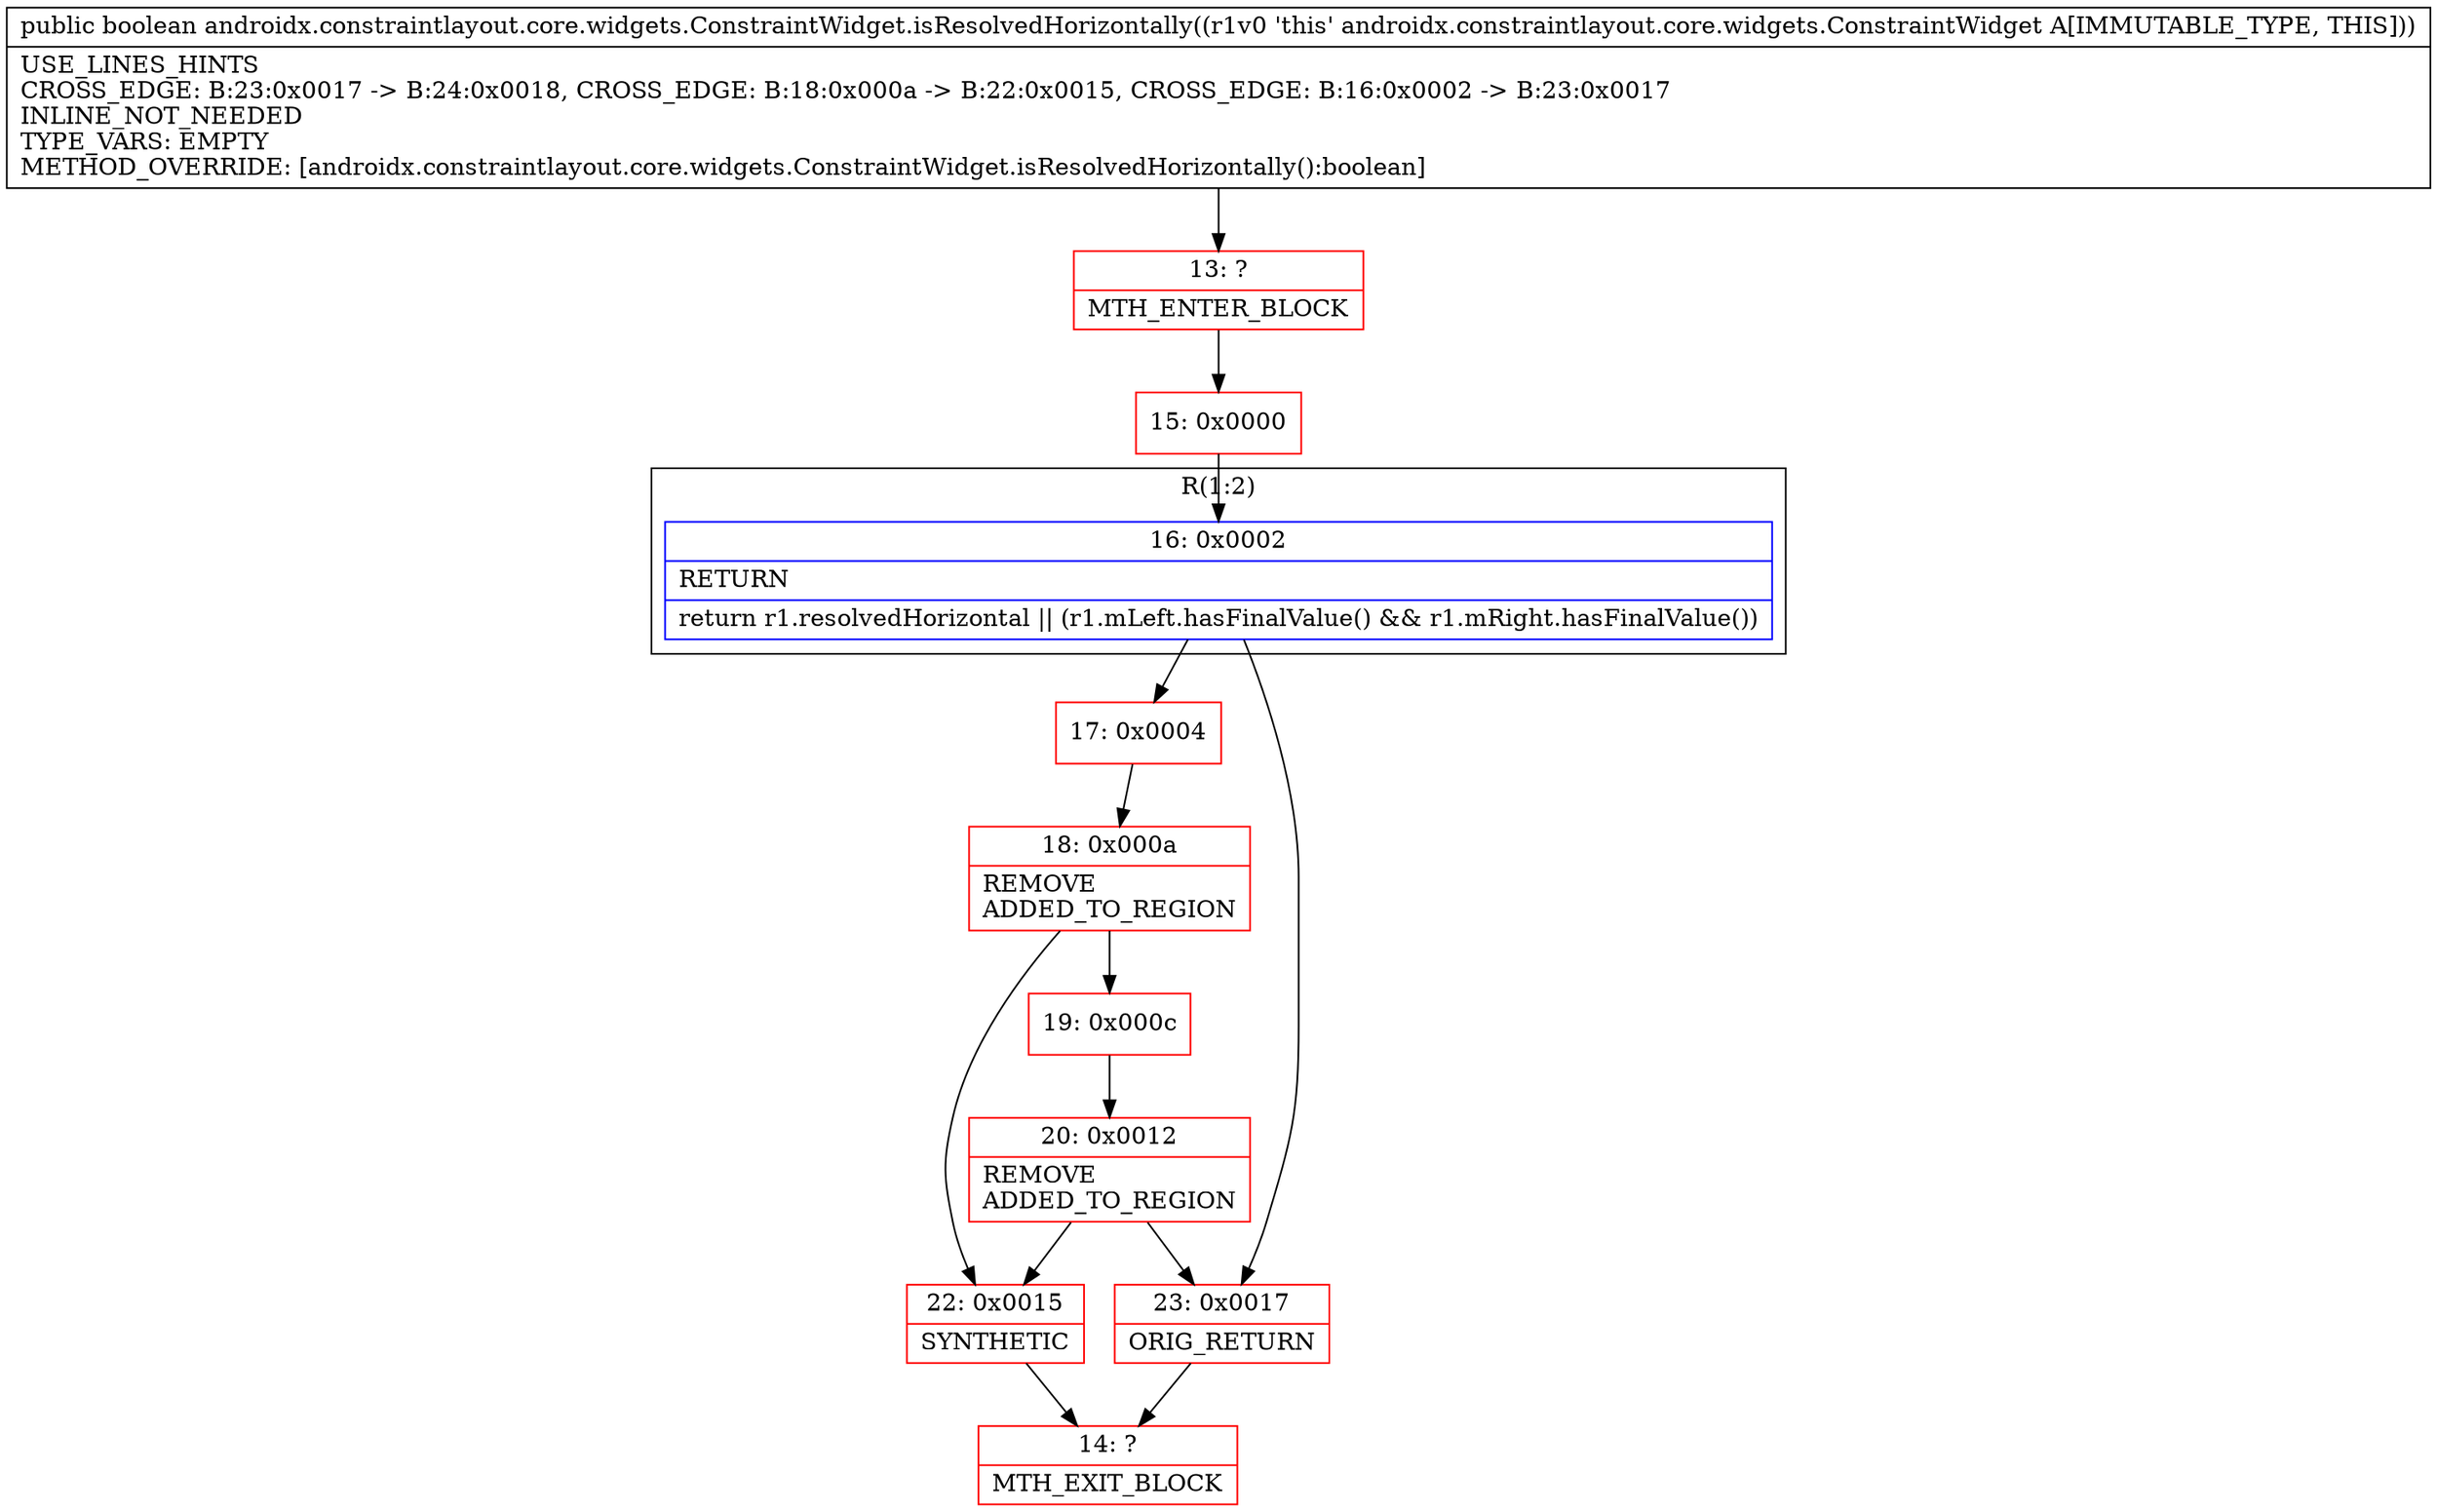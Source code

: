 digraph "CFG forandroidx.constraintlayout.core.widgets.ConstraintWidget.isResolvedHorizontally()Z" {
subgraph cluster_Region_119463559 {
label = "R(1:2)";
node [shape=record,color=blue];
Node_16 [shape=record,label="{16\:\ 0x0002|RETURN\l|return r1.resolvedHorizontal \|\| (r1.mLeft.hasFinalValue() && r1.mRight.hasFinalValue())\l}"];
}
Node_13 [shape=record,color=red,label="{13\:\ ?|MTH_ENTER_BLOCK\l}"];
Node_15 [shape=record,color=red,label="{15\:\ 0x0000}"];
Node_17 [shape=record,color=red,label="{17\:\ 0x0004}"];
Node_18 [shape=record,color=red,label="{18\:\ 0x000a|REMOVE\lADDED_TO_REGION\l}"];
Node_19 [shape=record,color=red,label="{19\:\ 0x000c}"];
Node_20 [shape=record,color=red,label="{20\:\ 0x0012|REMOVE\lADDED_TO_REGION\l}"];
Node_22 [shape=record,color=red,label="{22\:\ 0x0015|SYNTHETIC\l}"];
Node_14 [shape=record,color=red,label="{14\:\ ?|MTH_EXIT_BLOCK\l}"];
Node_23 [shape=record,color=red,label="{23\:\ 0x0017|ORIG_RETURN\l}"];
MethodNode[shape=record,label="{public boolean androidx.constraintlayout.core.widgets.ConstraintWidget.isResolvedHorizontally((r1v0 'this' androidx.constraintlayout.core.widgets.ConstraintWidget A[IMMUTABLE_TYPE, THIS]))  | USE_LINES_HINTS\lCROSS_EDGE: B:23:0x0017 \-\> B:24:0x0018, CROSS_EDGE: B:18:0x000a \-\> B:22:0x0015, CROSS_EDGE: B:16:0x0002 \-\> B:23:0x0017\lINLINE_NOT_NEEDED\lTYPE_VARS: EMPTY\lMETHOD_OVERRIDE: [androidx.constraintlayout.core.widgets.ConstraintWidget.isResolvedHorizontally():boolean]\l}"];
MethodNode -> Node_13;Node_16 -> Node_17;
Node_16 -> Node_23;
Node_13 -> Node_15;
Node_15 -> Node_16;
Node_17 -> Node_18;
Node_18 -> Node_19;
Node_18 -> Node_22;
Node_19 -> Node_20;
Node_20 -> Node_22;
Node_20 -> Node_23;
Node_22 -> Node_14;
Node_23 -> Node_14;
}

